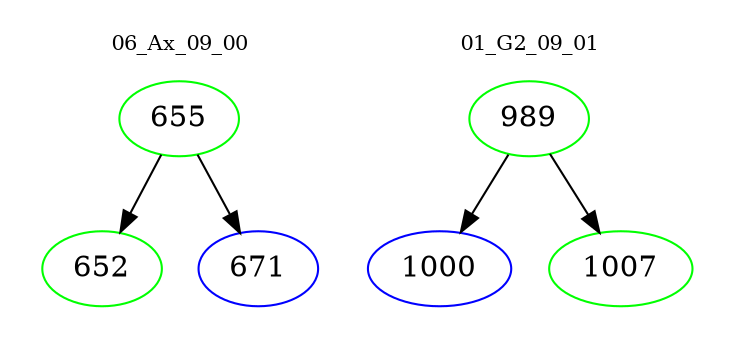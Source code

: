 digraph{
subgraph cluster_0 {
color = white
label = "06_Ax_09_00";
fontsize=10;
T0_655 [label="655", color="green"]
T0_655 -> T0_652 [color="black"]
T0_652 [label="652", color="green"]
T0_655 -> T0_671 [color="black"]
T0_671 [label="671", color="blue"]
}
subgraph cluster_1 {
color = white
label = "01_G2_09_01";
fontsize=10;
T1_989 [label="989", color="green"]
T1_989 -> T1_1000 [color="black"]
T1_1000 [label="1000", color="blue"]
T1_989 -> T1_1007 [color="black"]
T1_1007 [label="1007", color="green"]
}
}
